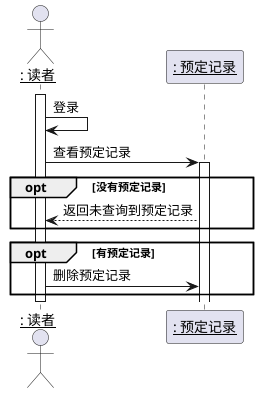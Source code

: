 @startuml
actor ": 读者" as 读者
participant ": 预定记录" as 预定记录
skinparam sequenceParticipant underline
activate 读者
读者->读者:登录
读者->预定记录:查看预定记录
activate 预定记录
opt 没有预定记录
预定记录-->读者:返回未查询到预定记录
end
opt 有预定记录
读者->预定记录:删除预定记录
end
deactivate 读者
@enduml